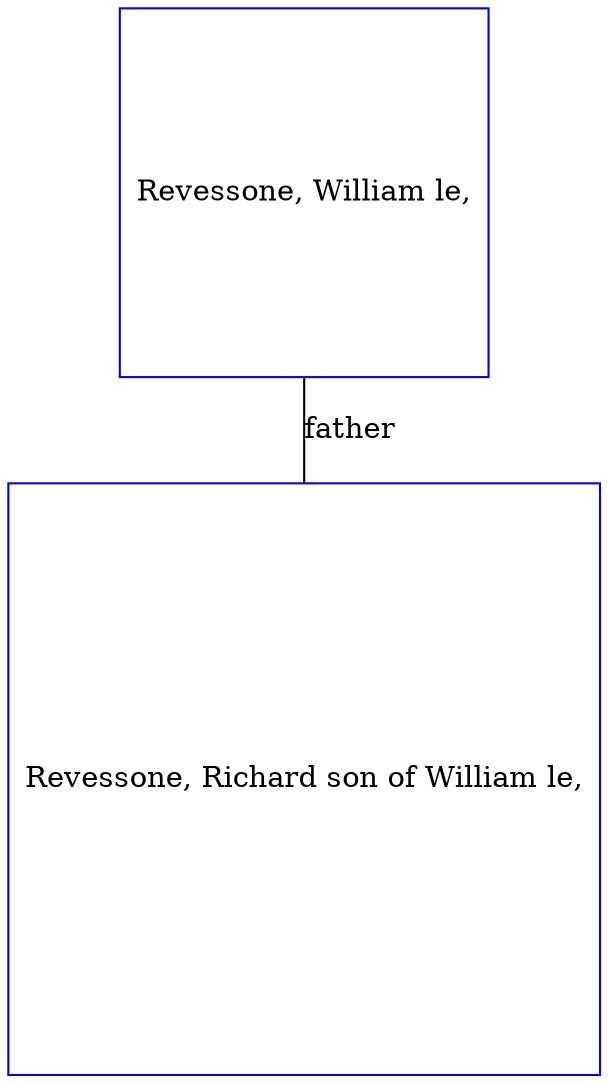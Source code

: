 digraph D {
    edge [dir=none];    node [shape=box];    "009492"   [label="Revessone, William le,", shape=box, regular=1, color="blue"] ;
"009491"   [label="Revessone, Richard son of William le,", shape=box, regular=1, color="blue"] ;
009492->009491 [label="father",arrowsize=0.0]; 
}